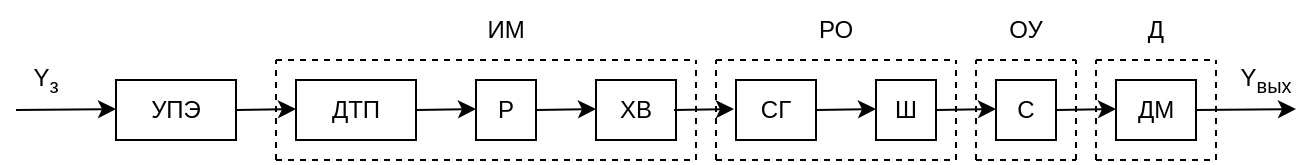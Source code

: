 <mxfile version="12.9.14" type="github">
  <diagram id="prtHgNgQTEPvFCAcTncT" name="Page-1">
    <mxGraphModel dx="744" dy="422" grid="1" gridSize="10" guides="1" tooltips="1" connect="1" arrows="1" fold="1" page="1" pageScale="1" pageWidth="827" pageHeight="1169" math="0" shadow="0">
      <root>
        <mxCell id="0" />
        <mxCell id="1" parent="0" />
        <mxCell id="1fGASV3orHvbvDJJuZqE-1" value="" style="endArrow=classic;html=1;" parent="1" edge="1">
          <mxGeometry width="50" height="50" relative="1" as="geometry">
            <mxPoint x="70" y="165" as="sourcePoint" />
            <mxPoint x="120" y="164.5" as="targetPoint" />
          </mxGeometry>
        </mxCell>
        <mxCell id="1fGASV3orHvbvDJJuZqE-2" value="" style="rounded=0;whiteSpace=wrap;html=1;" parent="1" vertex="1">
          <mxGeometry x="120" y="150" width="60" height="30" as="geometry" />
        </mxCell>
        <mxCell id="1fGASV3orHvbvDJJuZqE-3" value="УПЭ" style="text;html=1;strokeColor=none;fillColor=none;align=center;verticalAlign=middle;whiteSpace=wrap;rounded=0;" parent="1" vertex="1">
          <mxGeometry x="130" y="150" width="40" height="30" as="geometry" />
        </mxCell>
        <mxCell id="1fGASV3orHvbvDJJuZqE-7" value="" style="endArrow=classic;html=1;" parent="1" edge="1">
          <mxGeometry width="50" height="50" relative="1" as="geometry">
            <mxPoint x="330" y="165" as="sourcePoint" />
            <mxPoint x="360" y="164.5" as="targetPoint" />
          </mxGeometry>
        </mxCell>
        <mxCell id="1fGASV3orHvbvDJJuZqE-8" value="" style="endArrow=classic;html=1;" parent="1" edge="1">
          <mxGeometry width="50" height="50" relative="1" as="geometry">
            <mxPoint x="270" y="165" as="sourcePoint" />
            <mxPoint x="300" y="164.5" as="targetPoint" />
          </mxGeometry>
        </mxCell>
        <mxCell id="1fGASV3orHvbvDJJuZqE-9" value="" style="endArrow=classic;html=1;" parent="1" edge="1">
          <mxGeometry width="50" height="50" relative="1" as="geometry">
            <mxPoint x="180" y="165" as="sourcePoint" />
            <mxPoint x="210" y="164.5" as="targetPoint" />
          </mxGeometry>
        </mxCell>
        <mxCell id="1fGASV3orHvbvDJJuZqE-10" value="" style="rounded=0;whiteSpace=wrap;html=1;" parent="1" vertex="1">
          <mxGeometry x="210" y="150" width="60" height="30" as="geometry" />
        </mxCell>
        <mxCell id="1fGASV3orHvbvDJJuZqE-11" value="" style="rounded=0;whiteSpace=wrap;html=1;" parent="1" vertex="1">
          <mxGeometry x="300" y="150" width="30" height="30" as="geometry" />
        </mxCell>
        <mxCell id="1fGASV3orHvbvDJJuZqE-12" value="" style="rounded=0;whiteSpace=wrap;html=1;" parent="1" vertex="1">
          <mxGeometry x="360" y="150" width="40" height="30" as="geometry" />
        </mxCell>
        <mxCell id="1fGASV3orHvbvDJJuZqE-13" value="" style="rounded=0;whiteSpace=wrap;html=1;" parent="1" vertex="1">
          <mxGeometry x="430" y="150" width="40" height="30" as="geometry" />
        </mxCell>
        <mxCell id="1fGASV3orHvbvDJJuZqE-14" value="" style="endArrow=classic;html=1;" parent="1" edge="1">
          <mxGeometry width="50" height="50" relative="1" as="geometry">
            <mxPoint x="470" y="165" as="sourcePoint" />
            <mxPoint x="500" y="164.5" as="targetPoint" />
          </mxGeometry>
        </mxCell>
        <mxCell id="1fGASV3orHvbvDJJuZqE-15" value="" style="endArrow=classic;html=1;" parent="1" edge="1">
          <mxGeometry width="50" height="50" relative="1" as="geometry">
            <mxPoint x="399" y="165" as="sourcePoint" />
            <mxPoint x="429" y="164.5" as="targetPoint" />
          </mxGeometry>
        </mxCell>
        <mxCell id="1fGASV3orHvbvDJJuZqE-16" value="" style="rounded=0;whiteSpace=wrap;html=1;" parent="1" vertex="1">
          <mxGeometry x="560" y="150" width="30" height="30" as="geometry" />
        </mxCell>
        <mxCell id="1fGASV3orHvbvDJJuZqE-17" value="" style="rounded=0;whiteSpace=wrap;html=1;" parent="1" vertex="1">
          <mxGeometry x="500" y="150" width="30" height="30" as="geometry" />
        </mxCell>
        <mxCell id="1fGASV3orHvbvDJJuZqE-18" value="" style="rounded=0;whiteSpace=wrap;html=1;" parent="1" vertex="1">
          <mxGeometry x="620" y="150" width="40" height="30" as="geometry" />
        </mxCell>
        <mxCell id="1fGASV3orHvbvDJJuZqE-20" value="" style="endArrow=classic;html=1;" parent="1" edge="1">
          <mxGeometry width="50" height="50" relative="1" as="geometry">
            <mxPoint x="590" y="165" as="sourcePoint" />
            <mxPoint x="620" y="164.5" as="targetPoint" />
          </mxGeometry>
        </mxCell>
        <mxCell id="1fGASV3orHvbvDJJuZqE-21" value="" style="endArrow=classic;html=1;" parent="1" edge="1">
          <mxGeometry width="50" height="50" relative="1" as="geometry">
            <mxPoint x="530" y="165" as="sourcePoint" />
            <mxPoint x="560" y="164.5" as="targetPoint" />
          </mxGeometry>
        </mxCell>
        <mxCell id="1fGASV3orHvbvDJJuZqE-27" value="" style="endArrow=classic;html=1;" parent="1" edge="1">
          <mxGeometry width="50" height="50" relative="1" as="geometry">
            <mxPoint x="660" y="165" as="sourcePoint" />
            <mxPoint x="710" y="164.5" as="targetPoint" />
          </mxGeometry>
        </mxCell>
        <mxCell id="1fGASV3orHvbvDJJuZqE-28" value="ДТП" style="text;html=1;strokeColor=none;fillColor=none;align=center;verticalAlign=middle;whiteSpace=wrap;rounded=0;" parent="1" vertex="1">
          <mxGeometry x="220" y="150" width="40" height="30" as="geometry" />
        </mxCell>
        <mxCell id="1fGASV3orHvbvDJJuZqE-29" value="Р" style="text;html=1;strokeColor=none;fillColor=none;align=center;verticalAlign=middle;whiteSpace=wrap;rounded=0;" parent="1" vertex="1">
          <mxGeometry x="305" y="155" width="20" height="20" as="geometry" />
        </mxCell>
        <mxCell id="1fGASV3orHvbvDJJuZqE-30" value="ХВ" style="text;html=1;strokeColor=none;fillColor=none;align=center;verticalAlign=middle;whiteSpace=wrap;rounded=0;" parent="1" vertex="1">
          <mxGeometry x="365" y="155" width="30" height="20" as="geometry" />
        </mxCell>
        <mxCell id="1fGASV3orHvbvDJJuZqE-31" value="СГ" style="text;html=1;strokeColor=none;fillColor=none;align=center;verticalAlign=middle;whiteSpace=wrap;rounded=0;" parent="1" vertex="1">
          <mxGeometry x="435" y="155" width="30" height="20" as="geometry" />
        </mxCell>
        <mxCell id="1fGASV3orHvbvDJJuZqE-32" value="Ш" style="text;html=1;strokeColor=none;fillColor=none;align=center;verticalAlign=middle;whiteSpace=wrap;rounded=0;" parent="1" vertex="1">
          <mxGeometry x="500" y="155" width="30" height="20" as="geometry" />
        </mxCell>
        <mxCell id="1fGASV3orHvbvDJJuZqE-33" value="С" style="text;html=1;strokeColor=none;fillColor=none;align=center;verticalAlign=middle;whiteSpace=wrap;rounded=0;" parent="1" vertex="1">
          <mxGeometry x="565" y="155" width="20" height="20" as="geometry" />
        </mxCell>
        <mxCell id="1fGASV3orHvbvDJJuZqE-34" value="ДМ" style="text;html=1;strokeColor=none;fillColor=none;align=center;verticalAlign=middle;whiteSpace=wrap;rounded=0;" parent="1" vertex="1">
          <mxGeometry x="625" y="155" width="30" height="20" as="geometry" />
        </mxCell>
        <mxCell id="1fGASV3orHvbvDJJuZqE-35" value="" style="endArrow=none;dashed=1;html=1;" parent="1" edge="1">
          <mxGeometry width="50" height="50" relative="1" as="geometry">
            <mxPoint x="200" y="190" as="sourcePoint" />
            <mxPoint x="200" y="140" as="targetPoint" />
          </mxGeometry>
        </mxCell>
        <mxCell id="1fGASV3orHvbvDJJuZqE-36" value="" style="endArrow=none;dashed=1;html=1;" parent="1" edge="1">
          <mxGeometry width="50" height="50" relative="1" as="geometry">
            <mxPoint x="200" y="190" as="sourcePoint" />
            <mxPoint x="410" y="190" as="targetPoint" />
          </mxGeometry>
        </mxCell>
        <mxCell id="1fGASV3orHvbvDJJuZqE-37" value="" style="endArrow=none;dashed=1;html=1;" parent="1" edge="1">
          <mxGeometry width="50" height="50" relative="1" as="geometry">
            <mxPoint x="200" y="140" as="sourcePoint" />
            <mxPoint x="410" y="140" as="targetPoint" />
          </mxGeometry>
        </mxCell>
        <mxCell id="1fGASV3orHvbvDJJuZqE-38" value="" style="endArrow=none;dashed=1;html=1;" parent="1" edge="1">
          <mxGeometry width="50" height="50" relative="1" as="geometry">
            <mxPoint x="410" y="190" as="sourcePoint" />
            <mxPoint x="410" y="140" as="targetPoint" />
          </mxGeometry>
        </mxCell>
        <mxCell id="1fGASV3orHvbvDJJuZqE-39" value="" style="endArrow=none;dashed=1;html=1;" parent="1" edge="1">
          <mxGeometry width="50" height="50" relative="1" as="geometry">
            <mxPoint x="420" y="190" as="sourcePoint" />
            <mxPoint x="420" y="140" as="targetPoint" />
          </mxGeometry>
        </mxCell>
        <mxCell id="1fGASV3orHvbvDJJuZqE-40" value="" style="endArrow=none;dashed=1;html=1;" parent="1" edge="1">
          <mxGeometry width="50" height="50" relative="1" as="geometry">
            <mxPoint x="540" y="190" as="sourcePoint" />
            <mxPoint x="540" y="140" as="targetPoint" />
          </mxGeometry>
        </mxCell>
        <mxCell id="1fGASV3orHvbvDJJuZqE-41" value="" style="endArrow=none;dashed=1;html=1;" parent="1" edge="1">
          <mxGeometry width="50" height="50" relative="1" as="geometry">
            <mxPoint x="550" y="190" as="sourcePoint" />
            <mxPoint x="550" y="140" as="targetPoint" />
          </mxGeometry>
        </mxCell>
        <mxCell id="1fGASV3orHvbvDJJuZqE-42" value="" style="endArrow=none;dashed=1;html=1;" parent="1" edge="1">
          <mxGeometry width="50" height="50" relative="1" as="geometry">
            <mxPoint x="670" y="190" as="sourcePoint" />
            <mxPoint x="670" y="140" as="targetPoint" />
          </mxGeometry>
        </mxCell>
        <mxCell id="1fGASV3orHvbvDJJuZqE-43" value="" style="endArrow=none;dashed=1;html=1;" parent="1" edge="1">
          <mxGeometry width="50" height="50" relative="1" as="geometry">
            <mxPoint x="420" y="140" as="sourcePoint" />
            <mxPoint x="540" y="140" as="targetPoint" />
          </mxGeometry>
        </mxCell>
        <mxCell id="1fGASV3orHvbvDJJuZqE-44" value="" style="endArrow=none;dashed=1;html=1;" parent="1" edge="1">
          <mxGeometry width="50" height="50" relative="1" as="geometry">
            <mxPoint x="420" y="190" as="sourcePoint" />
            <mxPoint x="540" y="190" as="targetPoint" />
          </mxGeometry>
        </mxCell>
        <mxCell id="1fGASV3orHvbvDJJuZqE-45" value="" style="endArrow=none;dashed=1;html=1;" parent="1" edge="1">
          <mxGeometry width="50" height="50" relative="1" as="geometry">
            <mxPoint x="550" y="140" as="sourcePoint" />
            <mxPoint x="600" y="140" as="targetPoint" />
          </mxGeometry>
        </mxCell>
        <mxCell id="1fGASV3orHvbvDJJuZqE-46" value="" style="endArrow=none;dashed=1;html=1;" parent="1" edge="1">
          <mxGeometry width="50" height="50" relative="1" as="geometry">
            <mxPoint x="550" y="190" as="sourcePoint" />
            <mxPoint x="600" y="190" as="targetPoint" />
          </mxGeometry>
        </mxCell>
        <mxCell id="1fGASV3orHvbvDJJuZqE-47" value="ИМ" style="text;html=1;strokeColor=none;fillColor=none;align=center;verticalAlign=middle;whiteSpace=wrap;rounded=0;" parent="1" vertex="1">
          <mxGeometry x="295" y="110" width="40" height="30" as="geometry" />
        </mxCell>
        <mxCell id="1fGASV3orHvbvDJJuZqE-48" value="РО" style="text;html=1;strokeColor=none;fillColor=none;align=center;verticalAlign=middle;whiteSpace=wrap;rounded=0;" parent="1" vertex="1">
          <mxGeometry x="460" y="110" width="40" height="30" as="geometry" />
        </mxCell>
        <mxCell id="1fGASV3orHvbvDJJuZqE-51" value="ОУ" style="text;html=1;strokeColor=none;fillColor=none;align=center;verticalAlign=middle;whiteSpace=wrap;rounded=0;" parent="1" vertex="1">
          <mxGeometry x="555" y="110" width="40" height="30" as="geometry" />
        </mxCell>
        <mxCell id="1fGASV3orHvbvDJJuZqE-52" value="" style="endArrow=none;dashed=1;html=1;" parent="1" edge="1">
          <mxGeometry width="50" height="50" relative="1" as="geometry">
            <mxPoint x="600" y="190" as="sourcePoint" />
            <mxPoint x="600" y="140" as="targetPoint" />
          </mxGeometry>
        </mxCell>
        <mxCell id="1fGASV3orHvbvDJJuZqE-53" value="" style="endArrow=none;dashed=1;html=1;" parent="1" edge="1">
          <mxGeometry width="50" height="50" relative="1" as="geometry">
            <mxPoint x="610" y="190" as="sourcePoint" />
            <mxPoint x="610" y="140" as="targetPoint" />
          </mxGeometry>
        </mxCell>
        <mxCell id="1fGASV3orHvbvDJJuZqE-54" value="" style="endArrow=none;dashed=1;html=1;" parent="1" edge="1">
          <mxGeometry width="50" height="50" relative="1" as="geometry">
            <mxPoint x="610" y="190" as="sourcePoint" />
            <mxPoint x="670" y="190" as="targetPoint" />
          </mxGeometry>
        </mxCell>
        <mxCell id="1fGASV3orHvbvDJJuZqE-55" value="" style="endArrow=none;dashed=1;html=1;" parent="1" edge="1">
          <mxGeometry width="50" height="50" relative="1" as="geometry">
            <mxPoint x="610" y="140" as="sourcePoint" />
            <mxPoint x="670" y="140" as="targetPoint" />
          </mxGeometry>
        </mxCell>
        <mxCell id="1fGASV3orHvbvDJJuZqE-57" value="Д" style="text;html=1;strokeColor=none;fillColor=none;align=center;verticalAlign=middle;whiteSpace=wrap;rounded=0;" parent="1" vertex="1">
          <mxGeometry x="620" y="110" width="40" height="30" as="geometry" />
        </mxCell>
        <mxCell id="1fGASV3orHvbvDJJuZqE-58" value="Y&lt;sub&gt;з&lt;/sub&gt;" style="text;html=1;strokeColor=none;fillColor=none;align=center;verticalAlign=middle;whiteSpace=wrap;rounded=0;" parent="1" vertex="1">
          <mxGeometry x="70" y="140" width="30" height="20" as="geometry" />
        </mxCell>
        <mxCell id="1fGASV3orHvbvDJJuZqE-60" value="Y&lt;sub&gt;вых&lt;/sub&gt;" style="text;html=1;strokeColor=none;fillColor=none;align=center;verticalAlign=middle;whiteSpace=wrap;rounded=0;" parent="1" vertex="1">
          <mxGeometry x="680" y="140" width="30" height="20" as="geometry" />
        </mxCell>
      </root>
    </mxGraphModel>
  </diagram>
</mxfile>
